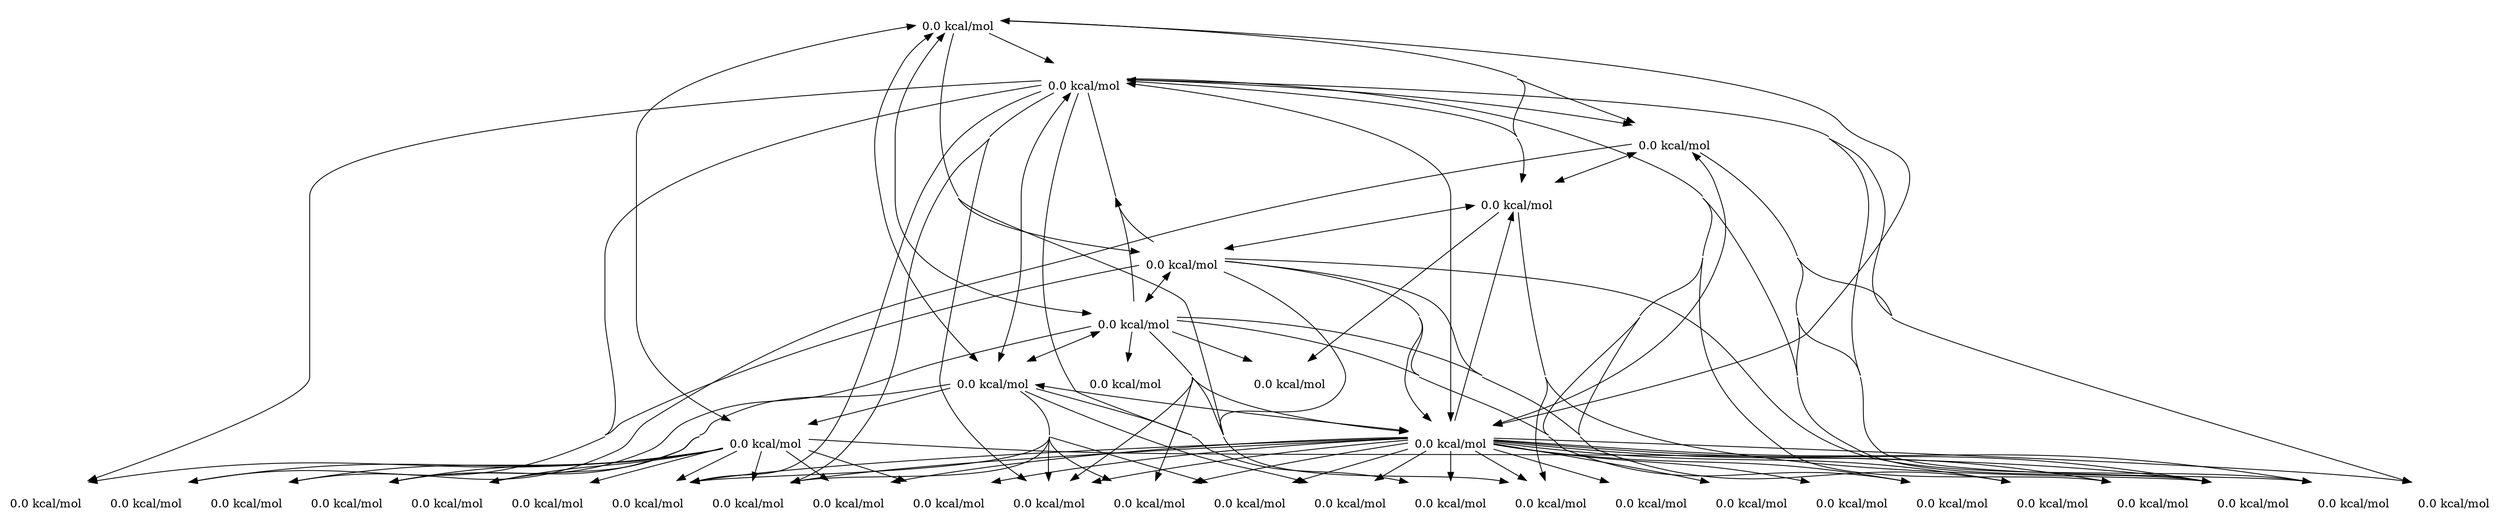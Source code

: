 digraph G  {
concentrate = true
    "BrBr.C=C" [image = "search/static/pics/BrBr.C=C.svg", label = "0.0 kcal/mol", shape = none, labelloc = b]
    "BrBr.C=C" -> "BrCCBr";
    "BrBr.C=C" -> "C=C[BrH+].[Br-]";
    "BrBr.C=C" -> "C=[CH+].[Br-].Br";
    "BrBr.C=C" -> "[CH2-]C[Br+]Br";
    "BrBr.C=C" -> "Br[BrH+].[CH-]=C";
    "BrBr.C=C" -> "[Br+]1CC1.[Br-]";
    "BrBr.C=C" -> "BrBr.C#C.[H][H]";
    "BrBr.C=C" -> "BrC[CH2+].[Br-]";
    "BrBr.C=C" -> "BrC=C.Br";
    "BrCCBr" [image = "search/static/pics/BrCCBr.svg", label = "0.0 kcal/mol", shape = none, labelloc = b]
    "C=C[BrH+].[Br-]" [image = "search/static/pics/C=C[BrH+].[Br-].svg", label = "0.0 kcal/mol", shape = none, labelloc = b]
    "C=C[BrH+].[Br-]" -> "C#C.Br.Br";
    "C=C[BrH+].[Br-]" -> "CC=[Br+].[Br-]";
    "C=C[BrH+].[Br-]" -> "[CH2-]C=[Br+].Br";
    "C=C[BrH+].[Br-]" -> "[CH2-]C(Br)[BrH+]";
    "C=C[BrH+].[Br-]" -> "C[CH+]Br.[Br-]";
    "C=C[BrH+].[Br-]" -> "C=[CH+].[Br-].Br";
    "C=C[BrH+].[Br-]" -> "BrC=[CH+].[Br-].[H][H]";
    "C=C[BrH+].[Br-]" -> "Br[C+]=C.[Br-].[H][H]";
    "C=C[BrH+].[Br-]" -> "C=C=[Br+].[Br-].[H][H]";
    "C=C[BrH+].[Br-]" -> "[CH-]=C[BrH+].Br";
    "C=C[BrH+].[Br-]" -> "Br[BrH+].[CH-]=C";
    "C=C[BrH+].[Br-]" -> "C#C[BrH+].[Br-].[H][H]";
    "C=C[BrH+].[Br-]" -> "[Br+]1C=C1.[Br-].[H][H]";
    "C=C[BrH+].[Br-]" -> "BrC[CH2+].[Br-]";
    "C=C[BrH+].[Br-]" -> "C#C.[Br-].[BrH2+]";
    "C=C[BrH+].[Br-]" -> "BrC=C.Br";
    "C=[CH+].[Br-].Br" [image = "search/static/pics/C=[CH+].[Br-].Br.svg", label = "0.0 kcal/mol", shape = none, labelloc = b]
    "C=[CH+].[Br-].Br" -> "C=C[BrH+].[Br-]";
    "C=[CH+].[Br-].Br" -> "C[CH+]Br.[Br-]";
    "C=[CH+].[Br-].Br" -> "BrC=[CH+].[Br-].[H][H]";
    "C=[CH+].[Br-].Br" -> "Br[C+]=C.[Br-].[H][H]";
    "C=[CH+].[Br-].Br" -> "C#[C+].[Br-].Br.[H][H]";
    "C=[CH+].[Br-].Br" -> "BrC[CH2+].[Br-]";
    "C=[CH+].[Br-].Br" -> "BrC=C.Br";
    "[CH2-]C[Br+]Br" [image = "search/static/pics/[CH2-]C[Br+]Br.svg", label = "0.0 kcal/mol", shape = none, labelloc = b]
    "[CH2-]C[Br+]Br" -> "BrCCBr";
    "[CH2-]C[Br+]Br" -> "C=C[BrH+].[Br-]";
    "[CH2-]C[Br+]Br" -> "[CH2-]C=[Br+].Br";
    "[CH2-]C[Br+]Br" -> "[CH2-]C(Br)[BrH+]";
    "[CH2-]C[Br+]Br" -> "BrBr.C=C";
    "[CH2-]C[Br+]Br" -> "[CH-](Br)C[BrH+]";
    "[CH2-]C[Br+]Br" -> "Br[BrH+].[CH-]=C";
    "[CH2-]C[Br+]Br" -> "[CH-]=C[Br+]Br.[H][H]";
    "[CH2-]C[Br+]Br" -> "[Br+]1CC1.[Br-]";
    "[CH2-]C[Br+]Br" -> "Br[CH2+].[CH2-]Br";
    "[CH2-]C[Br+]Br" -> "[CH2-]Br.C=[Br+]";
    "[CH2-]C[Br+]Br" -> "CC=[Br+].[Br-]";
    "[CH2-]C[Br+]Br" -> "BrC=C.Br";
    "Br[BrH+].[CH-]=C" [image = "search/static/pics/Br[BrH+].[CH-]=C.svg", label = "0.0 kcal/mol", shape = none, labelloc = b]
    "Br[BrH+].[CH-]=C" -> "C#C.Br.Br";
    "Br[BrH+].[CH-]=C" -> "[CH-]=C[Br+]Br.[H][H]";
    "Br[BrH+].[CH-]=C" -> "C=C[BrH+].[Br-]";
    "Br[BrH+].[CH-]=C" -> "[C-]#C.Br[BrH+].[H][H]";
    "Br[BrH+].[CH-]=C" -> "[C-](=C)Br.[BrH2+]";
    "Br[BrH+].[CH-]=C" -> "[CH-]=CBr.[BrH2+]";
    "Br[BrH+].[CH-]=C" -> "[CH2-]C(Br)[BrH+]";
    "Br[BrH+].[CH-]=C" -> "[CH2-]C[Br+]Br";
    "Br[BrH+].[CH-]=C" -> "[CH-]=C[BrH+].Br";
    "Br[BrH+].[CH-]=C" -> "BrBr.C=C";
    "Br[BrH+].[CH-]=C" -> "[CH-](Br)C[BrH+]";
    "Br[BrH+].[CH-]=C" -> "BrBr.C#C.[H][H]";
    "Br[BrH+].[CH-]=C" -> "C#C.[Br-].[BrH2+]";
    "Br[BrH+].[CH-]=C" -> "BrC=C.Br";
    "[Br+]1CC1.[Br-]" [image = "search/static/pics/[Br+]1CC1.[Br-].svg", label = "0.0 kcal/mol", shape = none, labelloc = b]
    "[Br+]1CC1.[Br-]" -> "BrCCBr";
    "[Br+]1CC1.[Br-]" -> "C=C[BrH+].[Br-]";
    "[Br+]1CC1.[Br-]" -> "C[CH+]Br.[Br-]";
    "[Br+]1CC1.[Br-]" -> "[CH2-]C=[Br+].Br";
    "[Br+]1CC1.[Br-]" -> "[CH2-]C[Br+]Br";
    "[Br+]1CC1.[Br-]" -> "CC=[Br+].[Br-]";
    "[Br+]1CC1.[Br-]" -> "[Br+]1C=C1.[Br-].[H][H]";
    "[Br+]1CC1.[Br-]" -> "BrC[CH2+].[Br-]";
    "[Br+]1CC1.[Br-]" -> "BrC=C.Br";
    "BrBr.C#C.[H][H]" [image = "search/static/pics/BrBr.C^C.[H][H].svg", label = "0.0 kcal/mol", shape = none, labelloc = b]
    "BrBr.C#C.[H][H]" -> "C#C.Br.Br";
    "BrBr.C#C.[H][H]" -> "[CH-]=C[Br+]Br.[H][H]";
    "BrBr.C#C.[H][H]" -> "C$C.BrBr.[H][H].[H][H]";
    "BrBr.C#C.[H][H]" -> "C#C[BrH+].[Br-].[H][H]";
    "BrBr.C#C.[H][H]" -> "BrC=[CH+].[Br-].[H][H]";
    "BrBr.C#C.[H][H]" -> "BrC#C.Br.[H][H]";
    "BrBr.C#C.[H][H]" -> "[C-]#C.Br[BrH+].[H][H]";
    "BrBr.C#C.[H][H]" -> "C#[C+].[Br-].Br.[H][H]";
    "BrBr.C#C.[H][H]" -> "BrBr.C=C";
    "BrBr.C#C.[H][H]" -> "BrC=CBr.[H][H]";
    "BrBr.C#C.[H][H]" -> "C#C.[Br-].[BrH2+]";
    "BrBr.C#C.[H][H]" -> "[Br+]1C=C1.[Br-].[H][H]";
    "BrC[CH2+].[Br-]" [image = "search/static/pics/BrC[CH2+].[Br-].svg", label = "0.0 kcal/mol", shape = none, labelloc = b]
    "BrC[CH2+].[Br-]" -> "[Br+]1CC1.[Br-]";
    "BrC[CH2+].[Br-]" -> "Br[CH2+].[CH2-]Br";
    "BrC[CH2+].[Br-]" -> "BrCCBr";
    "BrC[CH2+].[Br-]" -> "BrC=[CH+].[Br-].[H][H]";
    "BrC[CH2+].[Br-]" -> "C=[CH+].[Br-].Br";
    "BrC=C.Br" [image = "search/static/pics/BrC=C.Br.svg", label = "0.0 kcal/mol", shape = none, labelloc = b]
    "BrC=C.Br" -> "C=C[BrH+].[Br-]";
    "BrC=C.Br" -> "[CH-](Br)C[BrH+]";
    "BrC=C.Br" -> "C=C=[Br+].[Br-].[H][H]";
    "BrC=C.Br" -> "BrCCBr";
    "BrC=C.Br" -> "C=[CH+].[Br-].Br";
    "BrC=C.Br" -> "[CH-]=CBr.[BrH2+]";
    "BrC=C.Br" -> "Br[BrH+].[CH-]=C";
    "BrC=C.Br" -> "[CH-]=C=[Br+].Br.[H][H]";
    "BrC=C.Br" -> "BrC(=C)Br.[H][H]";
    "BrC=C.Br" -> "BrC=CBr.[H][H]";
    "BrC=C.Br" -> "CC(Br)Br";
    "BrC=C.Br" -> "C[CH+]Br.[Br-]";
    "BrC=C.Br" -> "BrC=[CH+].[Br-].[H][H]";
    "BrC=C.Br" -> "BrC#C.Br.[H][H]";
    "BrC=C.Br" -> "[CH2-]C=[Br+].Br";
    "BrC=C.Br" -> "CC=[Br+].[Br-]";
    "BrC=C.Br" -> "C#C.Br.Br";
    "BrC=C.Br" -> "Br[C+]=C.[Br-].[H][H]";
    "BrC=C.Br" -> "[CH2-]C(Br)[BrH+]";
    "BrC=C.Br" -> "[CH-]=C[BrH+].Br";
    "BrC=C.Br" -> "[C-](=C)Br.[BrH2+]";
    "BrC=C.Br" -> "BrBr.C=C";
    "BrC=C.Br" -> "BrC[CH2+].[Br-]";
    "BrC=C.Br" -> "C#C.[Br-].[BrH2+]";
    "C#C.Br.Br" [image = "search/static/pics/C^C.Br.Br.svg", label = "0.0 kcal/mol", shape = none, labelloc = b]
    "CC=[Br+].[Br-]" [image = "search/static/pics/CC=[Br+].[Br-].svg", label = "0.0 kcal/mol", shape = none, labelloc = b]
    "[CH2-]C=[Br+].Br" [image = "search/static/pics/[CH2-]C=[Br+].Br.svg", label = "0.0 kcal/mol", shape = none, labelloc = b]
    "[CH2-]C(Br)[BrH+]" [image = "search/static/pics/[CH2-]C(Br)[BrH+].svg", label = "0.0 kcal/mol", shape = none, labelloc = b]
    "C[CH+]Br.[Br-]" [image = "search/static/pics/C[CH+]Br.[Br-].svg", label = "0.0 kcal/mol", shape = none, labelloc = b]
    "BrC=[CH+].[Br-].[H][H]" [image = "search/static/pics/BrC=[CH+].[Br-].[H][H].svg", label = "0.0 kcal/mol", shape = none, labelloc = b]
    "Br[C+]=C.[Br-].[H][H]" [image = "search/static/pics/Br[C+]=C.[Br-].[H][H].svg", label = "0.0 kcal/mol", shape = none, labelloc = b]
    "C=C=[Br+].[Br-].[H][H]" [image = "search/static/pics/C=C=[Br+].[Br-].[H][H].svg", label = "0.0 kcal/mol", shape = none, labelloc = b]
    "[CH-]=C[BrH+].Br" [image = "search/static/pics/[CH-]=C[BrH+].Br.svg", label = "0.0 kcal/mol", shape = none, labelloc = b]
    "C#C[BrH+].[Br-].[H][H]" [image = "search/static/pics/C^C[BrH+].[Br-].[H][H].svg", label = "0.0 kcal/mol", shape = none, labelloc = b]
    "[Br+]1C=C1.[Br-].[H][H]" [image = "search/static/pics/[Br+]1C=C1.[Br-].[H][H].svg", label = "0.0 kcal/mol", shape = none, labelloc = b]
    "C#C.[Br-].[BrH2+]" [image = "search/static/pics/C^C.[Br-].[BrH2+].svg", label = "0.0 kcal/mol", shape = none, labelloc = b]
    "C#[C+].[Br-].Br.[H][H]" [image = "search/static/pics/C^[C+].[Br-].Br.[H][H].svg", label = "0.0 kcal/mol", shape = none, labelloc = b]
    "[CH-](Br)C[BrH+]" [image = "search/static/pics/[CH-](Br)C[BrH+].svg", label = "0.0 kcal/mol", shape = none, labelloc = b]
    "[CH-]=C[Br+]Br.[H][H]" [image = "search/static/pics/[CH-]=C[Br+]Br.[H][H].svg", label = "0.0 kcal/mol", shape = none, labelloc = b]
    "Br[CH2+].[CH2-]Br" [image = "search/static/pics/Br[CH2+].[CH2-]Br.svg", label = "0.0 kcal/mol", shape = none, labelloc = b]
    "[CH2-]Br.C=[Br+]" [image = "search/static/pics/[CH2-]Br.C=[Br+].svg", label = "0.0 kcal/mol", shape = none, labelloc = b]
    "[C-]#C.Br[BrH+].[H][H]" [image = "search/static/pics/[C-]^C.Br[BrH+].[H][H].svg", label = "0.0 kcal/mol", shape = none, labelloc = b]
    "[C-](=C)Br.[BrH2+]" [image = "search/static/pics/[C-](=C)Br.[BrH2+].svg", label = "0.0 kcal/mol", shape = none, labelloc = b]
    "[CH-]=CBr.[BrH2+]" [image = "search/static/pics/[CH-]=CBr.[BrH2+].svg", label = "0.0 kcal/mol", shape = none, labelloc = b]
    "C$C.BrBr.[H][H].[H][H]" [image = "search/static/pics/C$C.BrBr.[H][H].[H][H].svg", label = "0.0 kcal/mol", shape = none, labelloc = b]
    "BrC#C.Br.[H][H]" [image = "search/static/pics/BrC^C.Br.[H][H].svg", label = "0.0 kcal/mol", shape = none, labelloc = b]
    "BrC=CBr.[H][H]" [image = "search/static/pics/BrC=CBr.[H][H].svg", label = "0.0 kcal/mol", shape = none, labelloc = b]
    "[CH-]=C=[Br+].Br.[H][H]" [image = "search/static/pics/[CH-]=C=[Br+].Br.[H][H].svg", label = "0.0 kcal/mol", shape = none, labelloc = b]
    "BrC(=C)Br.[H][H]" [image = "search/static/pics/BrC(=C)Br.[H][H].svg", label = "0.0 kcal/mol", shape = none, labelloc = b]
    "CC(Br)Br" [image = "search/static/pics/CC(Br)Br.svg", label = "0.0 kcal/mol", shape = none, labelloc = b]
}
